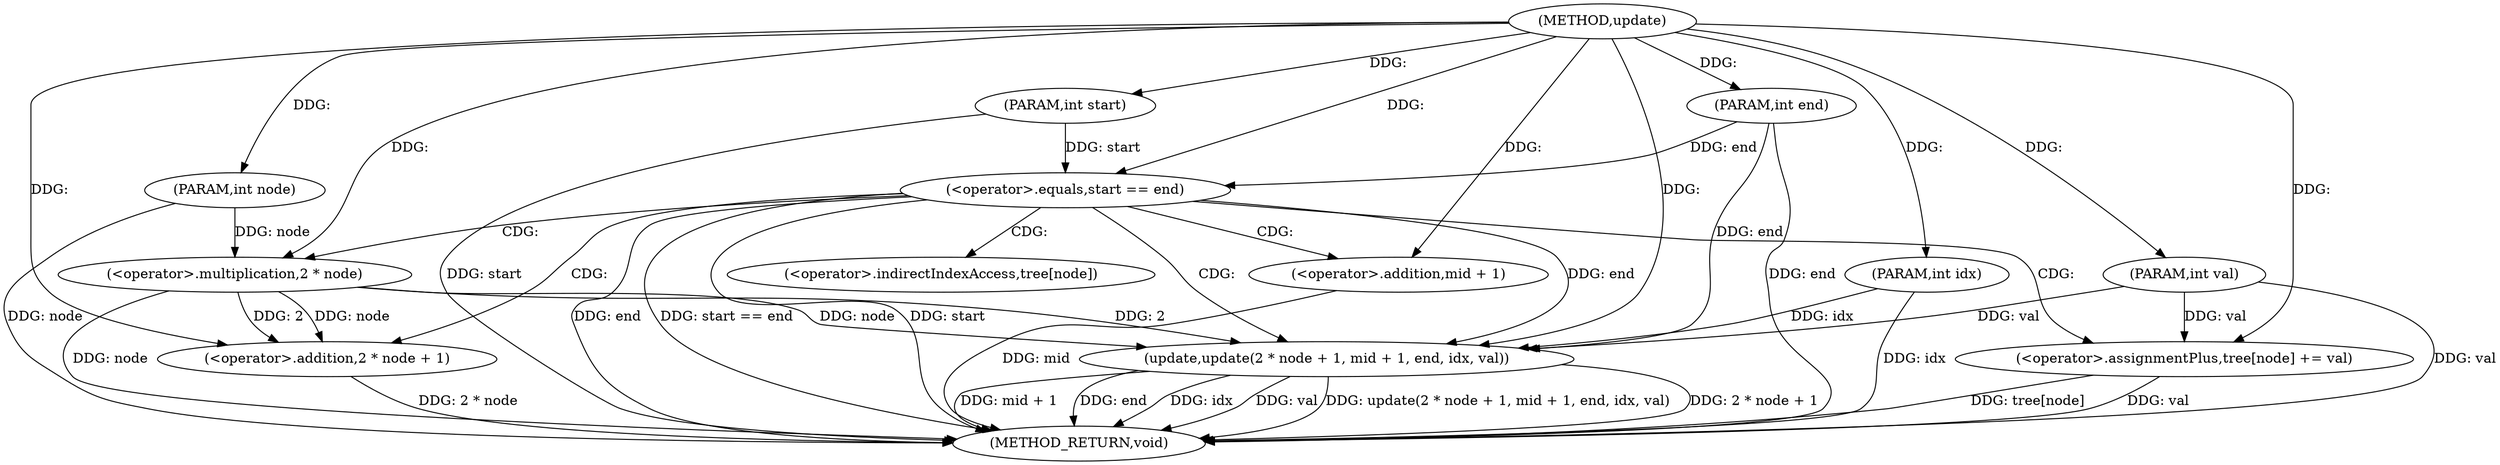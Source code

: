 digraph "update" {  
"1000101" [label = "(METHOD,update)" ]
"1000132" [label = "(METHOD_RETURN,void)" ]
"1000102" [label = "(PARAM,int node)" ]
"1000103" [label = "(PARAM,int start)" ]
"1000104" [label = "(PARAM,int end)" ]
"1000105" [label = "(PARAM,int idx)" ]
"1000106" [label = "(PARAM,int val)" ]
"1000109" [label = "(<operator>.equals,start == end)" ]
"1000113" [label = "(<operator>.assignmentPlus,tree[node] += val)" ]
"1000120" [label = "(update,update(2 * node + 1, mid + 1, end, idx, val))" ]
"1000121" [label = "(<operator>.addition,2 * node + 1)" ]
"1000126" [label = "(<operator>.addition,mid + 1)" ]
"1000122" [label = "(<operator>.multiplication,2 * node)" ]
"1000114" [label = "(<operator>.indirectIndexAccess,tree[node])" ]
  "1000102" -> "1000132"  [ label = "DDG: node"] 
  "1000103" -> "1000132"  [ label = "DDG: start"] 
  "1000104" -> "1000132"  [ label = "DDG: end"] 
  "1000105" -> "1000132"  [ label = "DDG: idx"] 
  "1000106" -> "1000132"  [ label = "DDG: val"] 
  "1000109" -> "1000132"  [ label = "DDG: start"] 
  "1000109" -> "1000132"  [ label = "DDG: end"] 
  "1000109" -> "1000132"  [ label = "DDG: start == end"] 
  "1000122" -> "1000132"  [ label = "DDG: node"] 
  "1000121" -> "1000132"  [ label = "DDG: 2 * node"] 
  "1000120" -> "1000132"  [ label = "DDG: 2 * node + 1"] 
  "1000120" -> "1000132"  [ label = "DDG: mid + 1"] 
  "1000120" -> "1000132"  [ label = "DDG: end"] 
  "1000120" -> "1000132"  [ label = "DDG: idx"] 
  "1000120" -> "1000132"  [ label = "DDG: val"] 
  "1000120" -> "1000132"  [ label = "DDG: update(2 * node + 1, mid + 1, end, idx, val)"] 
  "1000113" -> "1000132"  [ label = "DDG: tree[node]"] 
  "1000113" -> "1000132"  [ label = "DDG: val"] 
  "1000126" -> "1000132"  [ label = "DDG: mid"] 
  "1000101" -> "1000102"  [ label = "DDG: "] 
  "1000101" -> "1000103"  [ label = "DDG: "] 
  "1000101" -> "1000104"  [ label = "DDG: "] 
  "1000101" -> "1000105"  [ label = "DDG: "] 
  "1000101" -> "1000106"  [ label = "DDG: "] 
  "1000103" -> "1000109"  [ label = "DDG: start"] 
  "1000101" -> "1000109"  [ label = "DDG: "] 
  "1000104" -> "1000109"  [ label = "DDG: end"] 
  "1000106" -> "1000113"  [ label = "DDG: val"] 
  "1000101" -> "1000113"  [ label = "DDG: "] 
  "1000109" -> "1000120"  [ label = "DDG: end"] 
  "1000104" -> "1000120"  [ label = "DDG: end"] 
  "1000101" -> "1000120"  [ label = "DDG: "] 
  "1000105" -> "1000120"  [ label = "DDG: idx"] 
  "1000106" -> "1000120"  [ label = "DDG: val"] 
  "1000122" -> "1000120"  [ label = "DDG: 2"] 
  "1000122" -> "1000120"  [ label = "DDG: node"] 
  "1000122" -> "1000121"  [ label = "DDG: 2"] 
  "1000122" -> "1000121"  [ label = "DDG: node"] 
  "1000101" -> "1000121"  [ label = "DDG: "] 
  "1000101" -> "1000126"  [ label = "DDG: "] 
  "1000101" -> "1000122"  [ label = "DDG: "] 
  "1000102" -> "1000122"  [ label = "DDG: node"] 
  "1000109" -> "1000121"  [ label = "CDG: "] 
  "1000109" -> "1000114"  [ label = "CDG: "] 
  "1000109" -> "1000120"  [ label = "CDG: "] 
  "1000109" -> "1000113"  [ label = "CDG: "] 
  "1000109" -> "1000122"  [ label = "CDG: "] 
  "1000109" -> "1000126"  [ label = "CDG: "] 
}
